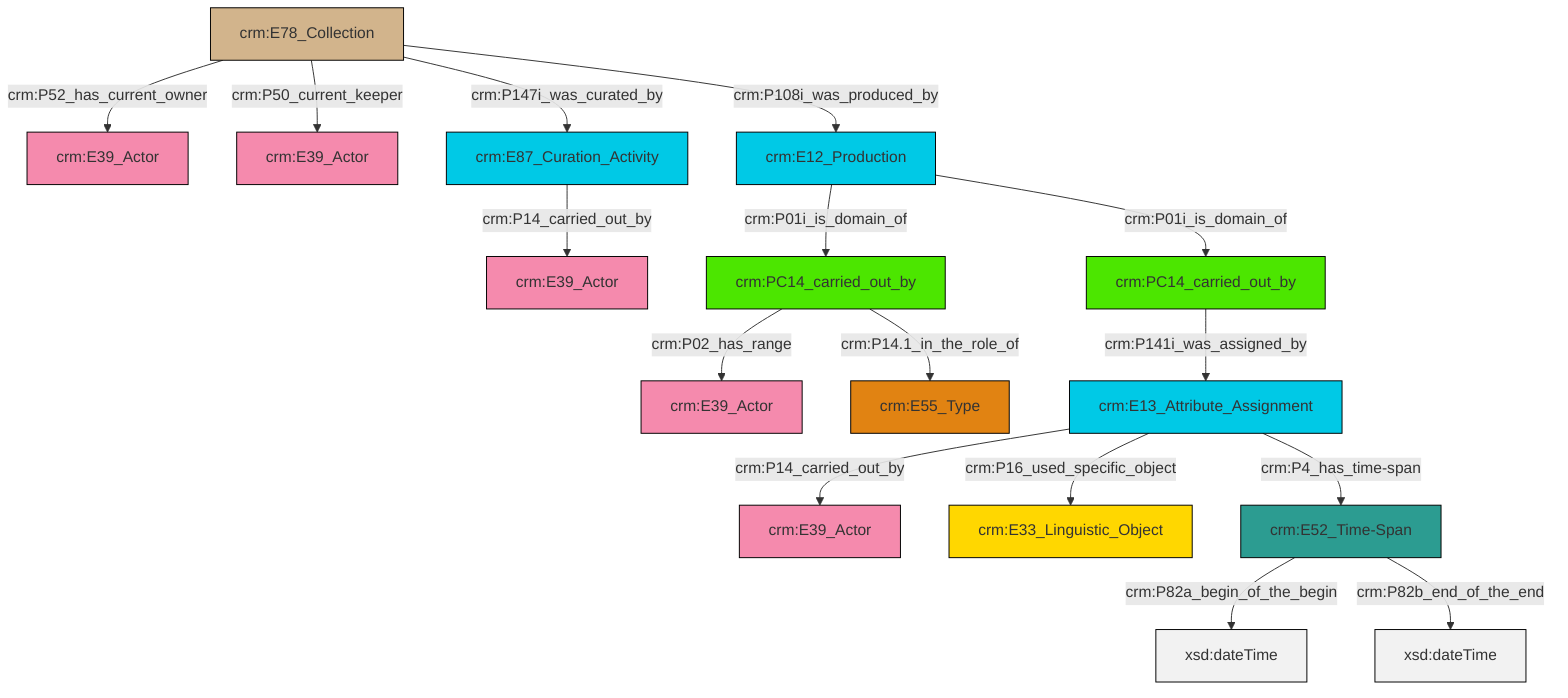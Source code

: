 graph TD
classDef Literal fill:#f2f2f2,stroke:#000000;
classDef CRM_Entity fill:#FFFFFF,stroke:#000000;
classDef Temporal_Entity fill:#00C9E6, stroke:#000000;
classDef Type fill:#E18312, stroke:#000000;
classDef Time-Span fill:#2C9C91, stroke:#000000;
classDef Appellation fill:#FFEB7F, stroke:#000000;
classDef Place fill:#008836, stroke:#000000;
classDef Persistent_Item fill:#B266B2, stroke:#000000;
classDef Conceptual_Object fill:#FFD700, stroke:#000000;
classDef Physical_Thing fill:#D2B48C, stroke:#000000;
classDef Actor fill:#f58aad, stroke:#000000;
classDef PC_Classes fill:#4ce600, stroke:#000000;
classDef Multi fill:#cccccc,stroke:#000000;

0["crm:E52_Time-Span"]:::Time-Span -->|crm:P82a_begin_of_the_begin| 1[xsd:dateTime]:::Literal
2["crm:E13_Attribute_Assignment"]:::Temporal_Entity -->|crm:P14_carried_out_by| 3["crm:E39_Actor"]:::Actor
4["crm:E78_Collection"]:::Physical_Thing -->|crm:P52_has_current_owner| 6["crm:E39_Actor"]:::Actor
9["crm:PC14_carried_out_by"]:::PC_Classes -->|crm:P02_has_range| 12["crm:E39_Actor"]:::Actor
9["crm:PC14_carried_out_by"]:::PC_Classes -->|crm:P14.1_in_the_role_of| 13["crm:E55_Type"]:::Type
17["crm:E12_Production"]:::Temporal_Entity -->|crm:P01i_is_domain_of| 9["crm:PC14_carried_out_by"]:::PC_Classes
19["crm:E87_Curation_Activity"]:::Temporal_Entity -->|crm:P14_carried_out_by| 20["crm:E39_Actor"]:::Actor
0["crm:E52_Time-Span"]:::Time-Span -->|crm:P82b_end_of_the_end| 23[xsd:dateTime]:::Literal
4["crm:E78_Collection"]:::Physical_Thing -->|crm:P50_current_keeper| 7["crm:E39_Actor"]:::Actor
4["crm:E78_Collection"]:::Physical_Thing -->|crm:P147i_was_curated_by| 19["crm:E87_Curation_Activity"]:::Temporal_Entity
2["crm:E13_Attribute_Assignment"]:::Temporal_Entity -->|crm:P16_used_specific_object| 14["crm:E33_Linguistic_Object"]:::Conceptual_Object
25["crm:PC14_carried_out_by"]:::PC_Classes -->|crm:P141i_was_assigned_by| 2["crm:E13_Attribute_Assignment"]:::Temporal_Entity
4["crm:E78_Collection"]:::Physical_Thing -->|crm:P108i_was_produced_by| 17["crm:E12_Production"]:::Temporal_Entity
2["crm:E13_Attribute_Assignment"]:::Temporal_Entity -->|crm:P4_has_time-span| 0["crm:E52_Time-Span"]:::Time-Span
17["crm:E12_Production"]:::Temporal_Entity -->|crm:P01i_is_domain_of| 25["crm:PC14_carried_out_by"]:::PC_Classes